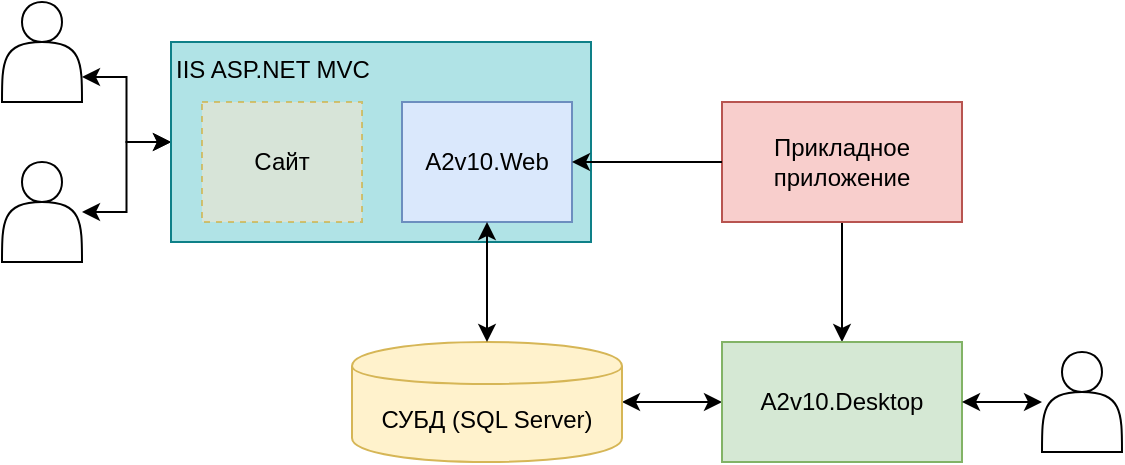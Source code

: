 <mxfile version="10.6.3" type="device"><diagram id="0ox0Zh3zM6TU_YBUKQPP" name="Page-1"><mxGraphModel dx="730" dy="434" grid="1" gridSize="10" guides="1" tooltips="1" connect="1" arrows="1" fold="1" page="1" pageScale="1" pageWidth="700" pageHeight="500" math="0" shadow="0"><root><mxCell id="0"/><mxCell id="1" parent="0"/><mxCell id="Ii_TQvOb5wCugp7ZJsv2-26" style="edgeStyle=orthogonalEdgeStyle;rounded=0;orthogonalLoop=1;jettySize=auto;html=1;entryX=0;entryY=0.5;entryDx=0;entryDy=0;startArrow=classic;startFill=1;" edge="1" parent="1" source="Ii_TQvOb5wCugp7ZJsv2-1" target="Ii_TQvOb5wCugp7ZJsv2-12"><mxGeometry relative="1" as="geometry"/></mxCell><mxCell id="Ii_TQvOb5wCugp7ZJsv2-1" value="СУБД (SQL Server)" style="shape=cylinder;whiteSpace=wrap;html=1;boundedLbl=1;backgroundOutline=1;fillColor=#fff2cc;strokeColor=#d6b656;" vertex="1" parent="1"><mxGeometry x="205" y="210" width="135" height="60" as="geometry"/></mxCell><mxCell id="Ii_TQvOb5wCugp7ZJsv2-24" style="edgeStyle=orthogonalEdgeStyle;rounded=0;orthogonalLoop=1;jettySize=auto;html=1;exitX=0.5;exitY=1;exitDx=0;exitDy=0;startArrow=none;startFill=0;" edge="1" parent="1" source="Ii_TQvOb5wCugp7ZJsv2-8" target="Ii_TQvOb5wCugp7ZJsv2-12"><mxGeometry relative="1" as="geometry"/></mxCell><mxCell id="Ii_TQvOb5wCugp7ZJsv2-8" value="Прикладное&lt;br&gt;приложение" style="rounded=0;whiteSpace=wrap;html=1;align=center;fillColor=#f8cecc;strokeColor=#b85450;" vertex="1" parent="1"><mxGeometry x="390" y="90" width="120" height="60" as="geometry"/></mxCell><mxCell id="Ii_TQvOb5wCugp7ZJsv2-9" value="" style="shape=actor;whiteSpace=wrap;html=1;align=center;" vertex="1" parent="1"><mxGeometry x="30" y="40" width="40" height="50" as="geometry"/></mxCell><mxCell id="Ii_TQvOb5wCugp7ZJsv2-20" style="edgeStyle=orthogonalEdgeStyle;rounded=0;orthogonalLoop=1;jettySize=auto;html=1;entryX=1;entryY=0.75;entryDx=0;entryDy=0;startArrow=classic;startFill=1;" edge="1" parent="1" source="Ii_TQvOb5wCugp7ZJsv2-6" target="Ii_TQvOb5wCugp7ZJsv2-9"><mxGeometry relative="1" as="geometry"/></mxCell><mxCell id="Ii_TQvOb5wCugp7ZJsv2-21" style="edgeStyle=orthogonalEdgeStyle;rounded=0;orthogonalLoop=1;jettySize=auto;html=1;startArrow=classic;startFill=1;" edge="1" parent="1" source="Ii_TQvOb5wCugp7ZJsv2-6" target="Ii_TQvOb5wCugp7ZJsv2-16"><mxGeometry relative="1" as="geometry"/></mxCell><mxCell id="Ii_TQvOb5wCugp7ZJsv2-6" value="&lt;div style=&quot;text-align: left&quot;&gt;&lt;span&gt;IIS ASP.NET MVC&lt;/span&gt;&lt;/div&gt;" style="rounded=0;whiteSpace=wrap;html=1;align=left;verticalAlign=top;fillColor=#b0e3e6;strokeColor=#0e8088;" vertex="1" parent="1"><mxGeometry x="114.5" y="60" width="210" height="100" as="geometry"/></mxCell><mxCell id="Ii_TQvOb5wCugp7ZJsv2-4" value="A2v10.Web" style="rounded=0;whiteSpace=wrap;html=1;align=center;fillColor=#dae8fc;strokeColor=#6c8ebf;" vertex="1" parent="1"><mxGeometry x="230" y="90" width="85" height="60" as="geometry"/></mxCell><mxCell id="Ii_TQvOb5wCugp7ZJsv2-11" value="" style="endArrow=classic;startArrow=classic;html=1;" edge="1" parent="1" source="Ii_TQvOb5wCugp7ZJsv2-1" target="Ii_TQvOb5wCugp7ZJsv2-4"><mxGeometry width="50" height="50" relative="1" as="geometry"><mxPoint x="320" y="230" as="sourcePoint"/><mxPoint x="270" y="180" as="targetPoint"/></mxGeometry></mxCell><mxCell id="Ii_TQvOb5wCugp7ZJsv2-12" value="A2v10.Desktop" style="rounded=0;whiteSpace=wrap;html=1;align=center;fillColor=#d5e8d4;strokeColor=#82b366;" vertex="1" parent="1"><mxGeometry x="390" y="210" width="120" height="60" as="geometry"/></mxCell><mxCell id="Ii_TQvOb5wCugp7ZJsv2-10" value="" style="endArrow=classic;html=1;exitX=0;exitY=0.5;exitDx=0;exitDy=0;" edge="1" parent="1" source="Ii_TQvOb5wCugp7ZJsv2-8" target="Ii_TQvOb5wCugp7ZJsv2-4"><mxGeometry width="50" height="50" relative="1" as="geometry"><mxPoint x="350" y="220" as="sourcePoint"/><mxPoint x="400" y="170" as="targetPoint"/></mxGeometry></mxCell><mxCell id="Ii_TQvOb5wCugp7ZJsv2-16" value="" style="shape=actor;whiteSpace=wrap;html=1;align=center;" vertex="1" parent="1"><mxGeometry x="30" y="120" width="40" height="50" as="geometry"/></mxCell><mxCell id="Ii_TQvOb5wCugp7ZJsv2-23" style="edgeStyle=orthogonalEdgeStyle;rounded=0;orthogonalLoop=1;jettySize=auto;html=1;entryX=1;entryY=0.5;entryDx=0;entryDy=0;startArrow=classic;startFill=1;" edge="1" parent="1" source="Ii_TQvOb5wCugp7ZJsv2-17" target="Ii_TQvOb5wCugp7ZJsv2-12"><mxGeometry relative="1" as="geometry"/></mxCell><mxCell id="Ii_TQvOb5wCugp7ZJsv2-17" value="" style="shape=actor;whiteSpace=wrap;html=1;align=center;" vertex="1" parent="1"><mxGeometry x="550" y="215" width="40" height="50" as="geometry"/></mxCell><mxCell id="Ii_TQvOb5wCugp7ZJsv2-28" value="Сайт" style="rounded=0;whiteSpace=wrap;html=1;align=center;fillColor=#ffe6cc;strokeColor=#d79b00;dashed=1;shadow=0;glass=0;comic=0;opacity=50;" vertex="1" parent="1"><mxGeometry x="130" y="90" width="80" height="60" as="geometry"/></mxCell></root></mxGraphModel></diagram></mxfile>